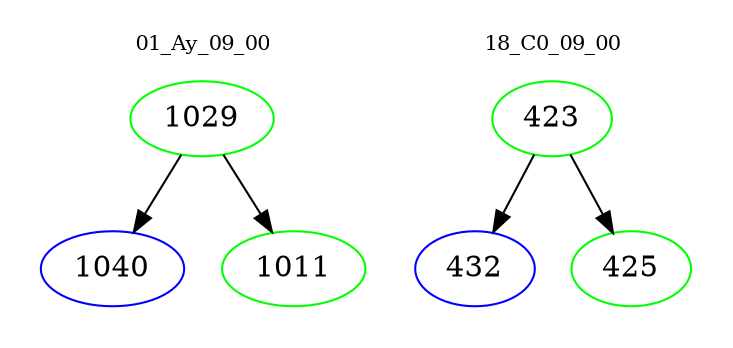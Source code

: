 digraph{
subgraph cluster_0 {
color = white
label = "01_Ay_09_00";
fontsize=10;
T0_1029 [label="1029", color="green"]
T0_1029 -> T0_1040 [color="black"]
T0_1040 [label="1040", color="blue"]
T0_1029 -> T0_1011 [color="black"]
T0_1011 [label="1011", color="green"]
}
subgraph cluster_1 {
color = white
label = "18_C0_09_00";
fontsize=10;
T1_423 [label="423", color="green"]
T1_423 -> T1_432 [color="black"]
T1_432 [label="432", color="blue"]
T1_423 -> T1_425 [color="black"]
T1_425 [label="425", color="green"]
}
}
